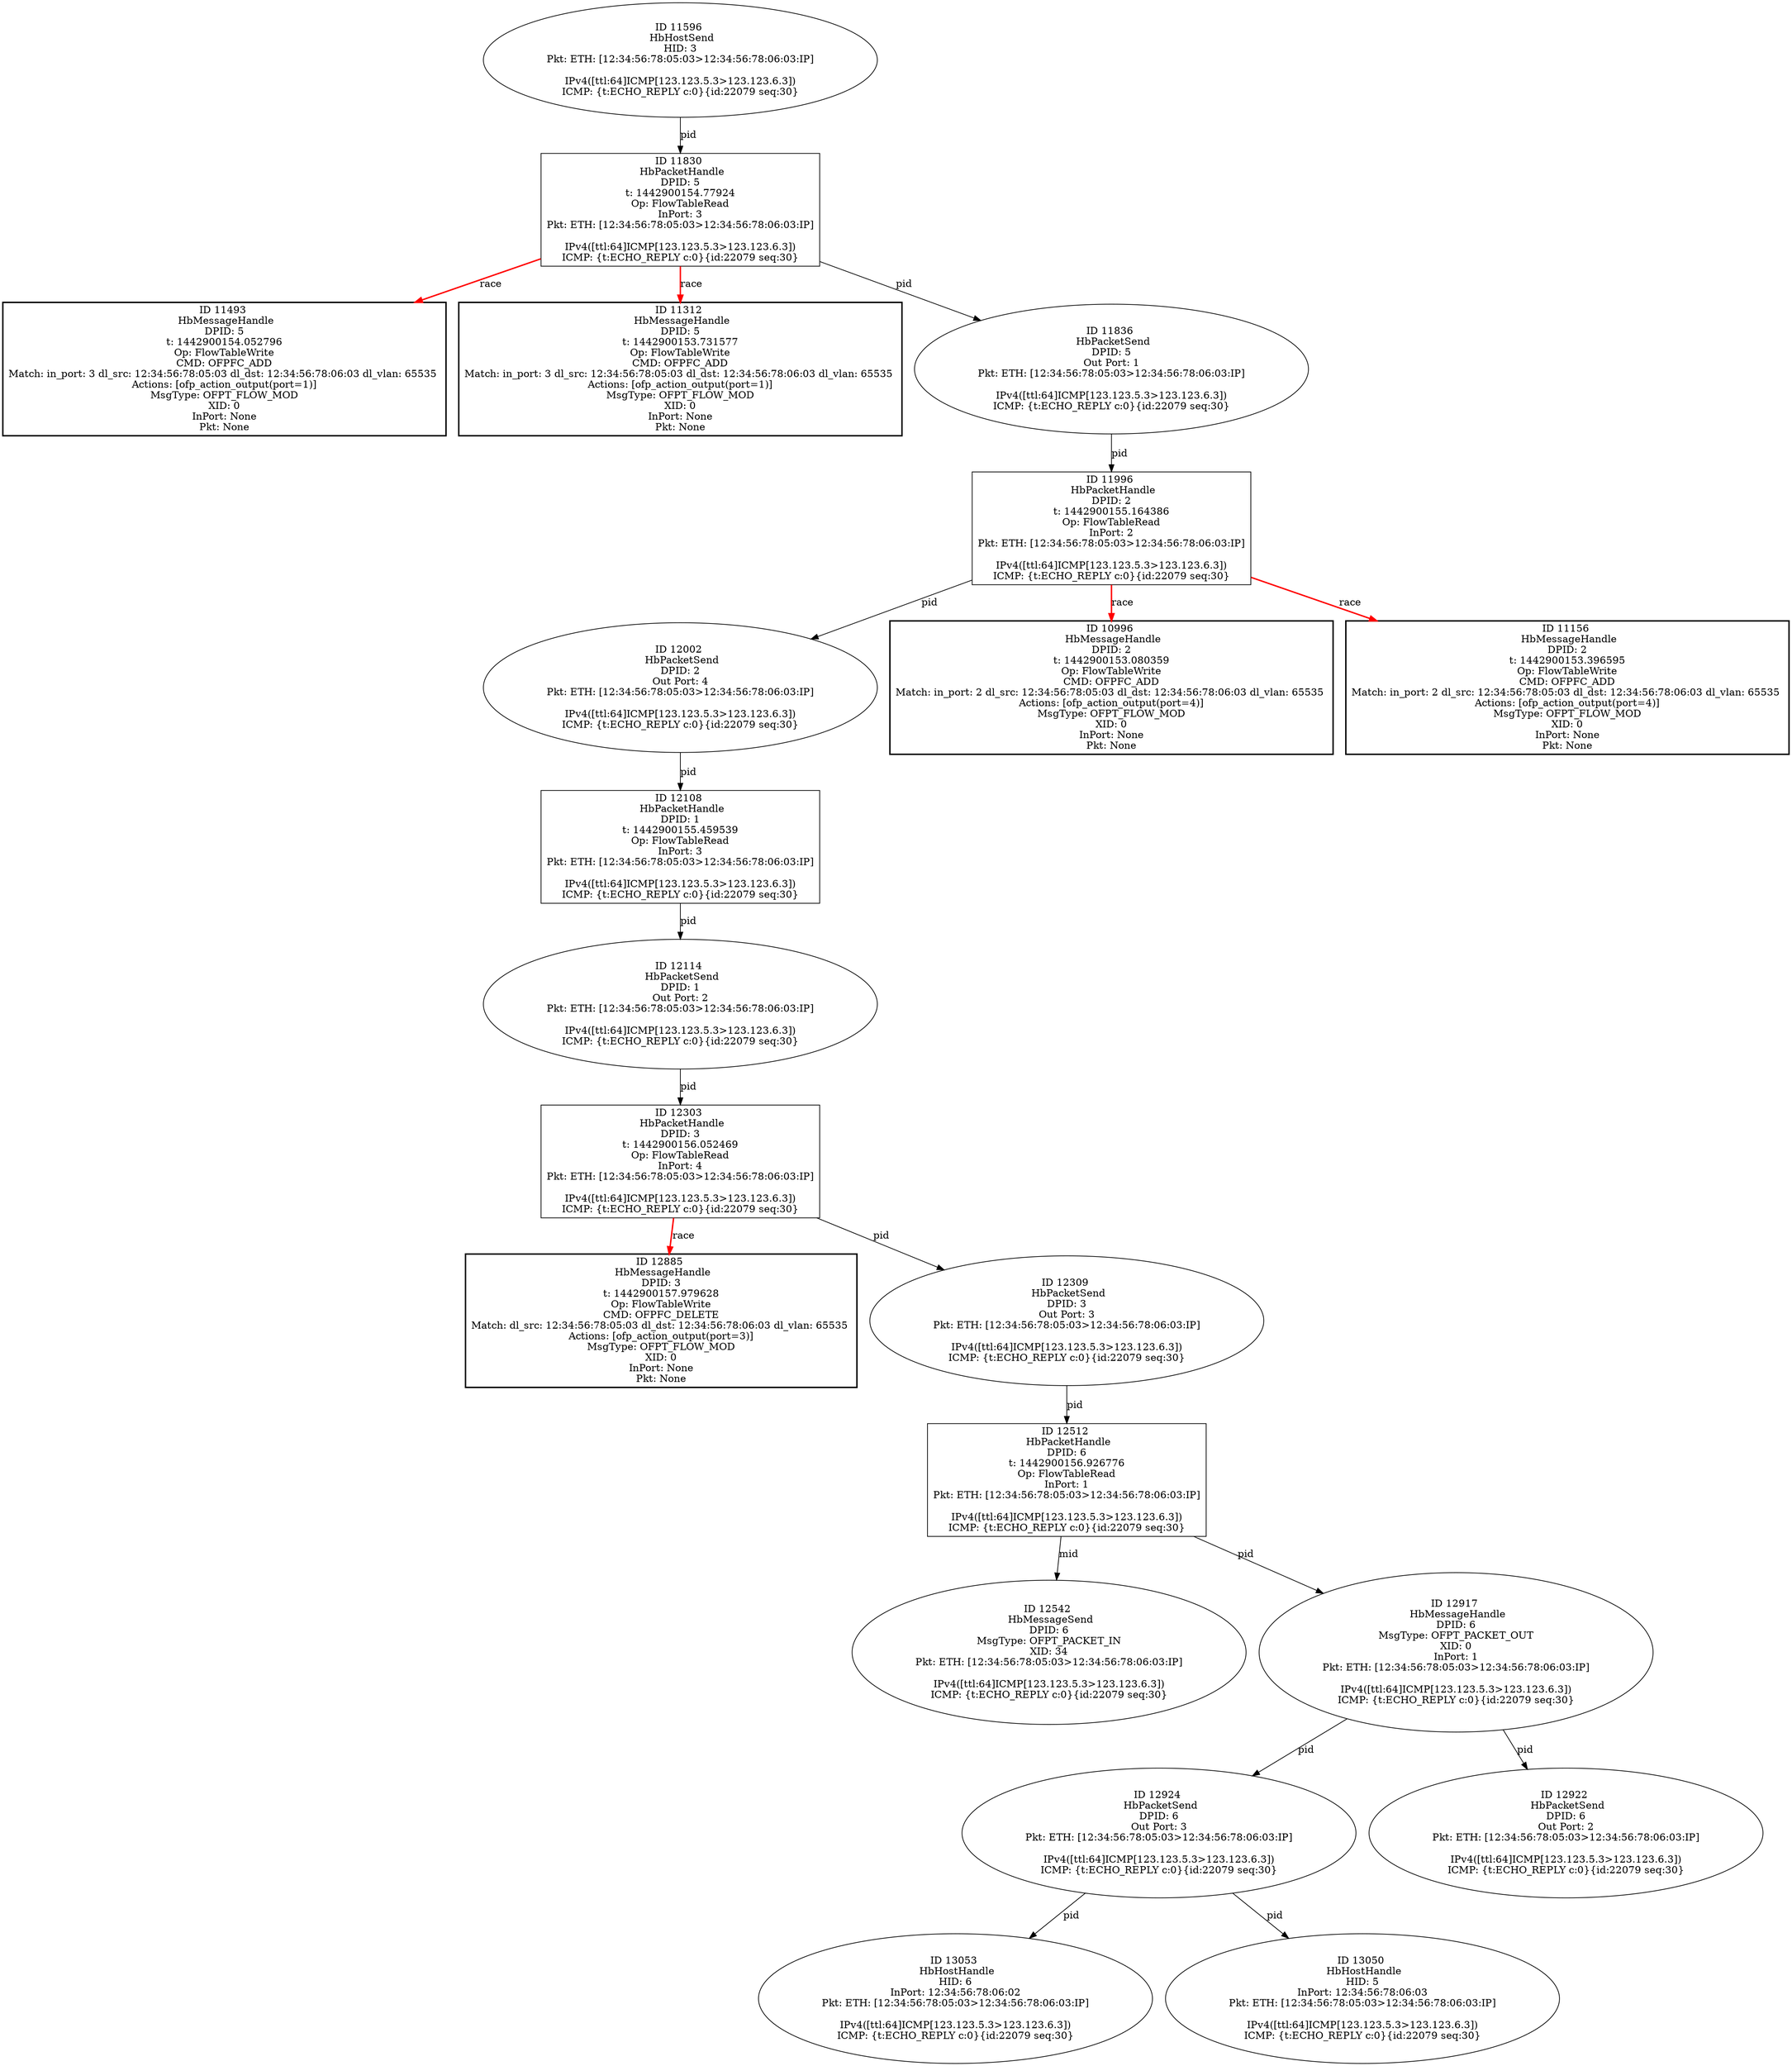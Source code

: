 strict digraph G {
12512 [shape=box, event=<hb_events.HbPacketHandle object at 0x10dd7b310>, label="ID 12512 
 HbPacketHandle
DPID: 6
t: 1442900156.926776
Op: FlowTableRead
InPort: 1
Pkt: ETH: [12:34:56:78:05:03>12:34:56:78:06:03:IP]

IPv4([ttl:64]ICMP[123.123.5.3>123.123.6.3])
ICMP: {t:ECHO_REPLY c:0}{id:22079 seq:30}"];
12924 [shape=oval, event=<hb_events.HbPacketSend object at 0x10dfe6cd0>, label="ID 12924 
 HbPacketSend
DPID: 6
Out Port: 3
Pkt: ETH: [12:34:56:78:05:03>12:34:56:78:06:03:IP]

IPv4([ttl:64]ICMP[123.123.5.3>123.123.6.3])
ICMP: {t:ECHO_REPLY c:0}{id:22079 seq:30}"];
12002 [shape=oval, event=<hb_events.HbPacketSend object at 0x10da4d490>, label="ID 12002 
 HbPacketSend
DPID: 2
Out Port: 4
Pkt: ETH: [12:34:56:78:05:03>12:34:56:78:06:03:IP]

IPv4([ttl:64]ICMP[123.123.5.3>123.123.6.3])
ICMP: {t:ECHO_REPLY c:0}{id:22079 seq:30}"];
13053 [shape=oval, event=<hb_events.HbHostHandle object at 0x10e03a510>, label="ID 13053 
 HbHostHandle
HID: 6
InPort: 12:34:56:78:06:02
Pkt: ETH: [12:34:56:78:05:03>12:34:56:78:06:03:IP]

IPv4([ttl:64]ICMP[123.123.5.3>123.123.6.3])
ICMP: {t:ECHO_REPLY c:0}{id:22079 seq:30}"];
11493 [shape=box, style=bold, event=<hb_events.HbMessageHandle object at 0x10d7fc690>, label="ID 11493 
 HbMessageHandle
DPID: 5
t: 1442900154.052796
Op: FlowTableWrite
CMD: OFPFC_ADD
Match: in_port: 3 dl_src: 12:34:56:78:05:03 dl_dst: 12:34:56:78:06:03 dl_vlan: 65535 
Actions: [ofp_action_output(port=1)]
MsgType: OFPT_FLOW_MOD
XID: 0
InPort: None
Pkt: None"];
11996 [shape=box, event=<hb_events.HbPacketHandle object at 0x10da74cd0>, label="ID 11996 
 HbPacketHandle
DPID: 2
t: 1442900155.164386
Op: FlowTableRead
InPort: 2
Pkt: ETH: [12:34:56:78:05:03>12:34:56:78:06:03:IP]

IPv4([ttl:64]ICMP[123.123.5.3>123.123.6.3])
ICMP: {t:ECHO_REPLY c:0}{id:22079 seq:30}"];
12108 [shape=box, event=<hb_events.HbPacketHandle object at 0x10db145d0>, label="ID 12108 
 HbPacketHandle
DPID: 1
t: 1442900155.459539
Op: FlowTableRead
InPort: 3
Pkt: ETH: [12:34:56:78:05:03>12:34:56:78:06:03:IP]

IPv4([ttl:64]ICMP[123.123.5.3>123.123.6.3])
ICMP: {t:ECHO_REPLY c:0}{id:22079 seq:30}"];
12885 [shape=box, style=bold, event=<hb_events.HbMessageHandle object at 0x10df7f0d0>, label="ID 12885 
 HbMessageHandle
DPID: 3
t: 1442900157.979628
Op: FlowTableWrite
CMD: OFPFC_DELETE
Match: dl_src: 12:34:56:78:05:03 dl_dst: 12:34:56:78:06:03 dl_vlan: 65535 
Actions: [ofp_action_output(port=3)]
MsgType: OFPT_FLOW_MOD
XID: 0
InPort: None
Pkt: None"];
12303 [shape=box, event=<hb_events.HbPacketHandle object at 0x10dc2de50>, label="ID 12303 
 HbPacketHandle
DPID: 3
t: 1442900156.052469
Op: FlowTableRead
InPort: 4
Pkt: ETH: [12:34:56:78:05:03>12:34:56:78:06:03:IP]

IPv4([ttl:64]ICMP[123.123.5.3>123.123.6.3])
ICMP: {t:ECHO_REPLY c:0}{id:22079 seq:30}"];
11312 [shape=box, style=bold, event=<hb_events.HbMessageHandle object at 0x10d726d50>, label="ID 11312 
 HbMessageHandle
DPID: 5
t: 1442900153.731577
Op: FlowTableWrite
CMD: OFPFC_ADD
Match: in_port: 3 dl_src: 12:34:56:78:05:03 dl_dst: 12:34:56:78:06:03 dl_vlan: 65535 
Actions: [ofp_action_output(port=1)]
MsgType: OFPT_FLOW_MOD
XID: 0
InPort: None
Pkt: None"];
12114 [shape=oval, event=<hb_events.HbPacketSend object at 0x10db1aad0>, label="ID 12114 
 HbPacketSend
DPID: 1
Out Port: 2
Pkt: ETH: [12:34:56:78:05:03>12:34:56:78:06:03:IP]

IPv4([ttl:64]ICMP[123.123.5.3>123.123.6.3])
ICMP: {t:ECHO_REPLY c:0}{id:22079 seq:30}"];
10996 [shape=box, style=bold, event=<hb_events.HbMessageHandle object at 0x10d562410>, label="ID 10996 
 HbMessageHandle
DPID: 2
t: 1442900153.080359
Op: FlowTableWrite
CMD: OFPFC_ADD
Match: in_port: 2 dl_src: 12:34:56:78:05:03 dl_dst: 12:34:56:78:06:03 dl_vlan: 65535 
Actions: [ofp_action_output(port=4)]
MsgType: OFPT_FLOW_MOD
XID: 0
InPort: None
Pkt: None"];
12309 [shape=oval, event=<hb_events.HbPacketSend object at 0x10dc19450>, label="ID 12309 
 HbPacketSend
DPID: 3
Out Port: 3
Pkt: ETH: [12:34:56:78:05:03>12:34:56:78:06:03:IP]

IPv4([ttl:64]ICMP[123.123.5.3>123.123.6.3])
ICMP: {t:ECHO_REPLY c:0}{id:22079 seq:30}"];
11830 [shape=box, event=<hb_events.HbPacketHandle object at 0x10d9a5810>, label="ID 11830 
 HbPacketHandle
DPID: 5
t: 1442900154.77924
Op: FlowTableRead
InPort: 3
Pkt: ETH: [12:34:56:78:05:03>12:34:56:78:06:03:IP]

IPv4([ttl:64]ICMP[123.123.5.3>123.123.6.3])
ICMP: {t:ECHO_REPLY c:0}{id:22079 seq:30}"];
11596 [shape=oval, event=<hb_events.HbHostSend object at 0x10d85c690>, label="ID 11596 
 HbHostSend
HID: 3
Pkt: ETH: [12:34:56:78:05:03>12:34:56:78:06:03:IP]

IPv4([ttl:64]ICMP[123.123.5.3>123.123.6.3])
ICMP: {t:ECHO_REPLY c:0}{id:22079 seq:30}"];
11156 [shape=box, style=bold, event=<hb_events.HbMessageHandle object at 0x10d6574d0>, label="ID 11156 
 HbMessageHandle
DPID: 2
t: 1442900153.396595
Op: FlowTableWrite
CMD: OFPFC_ADD
Match: in_port: 2 dl_src: 12:34:56:78:05:03 dl_dst: 12:34:56:78:06:03 dl_vlan: 65535 
Actions: [ofp_action_output(port=4)]
MsgType: OFPT_FLOW_MOD
XID: 0
InPort: None
Pkt: None"];
13050 [shape=oval, event=<hb_events.HbHostHandle object at 0x10e020390>, label="ID 13050 
 HbHostHandle
HID: 5
InPort: 12:34:56:78:06:03
Pkt: ETH: [12:34:56:78:05:03>12:34:56:78:06:03:IP]

IPv4([ttl:64]ICMP[123.123.5.3>123.123.6.3])
ICMP: {t:ECHO_REPLY c:0}{id:22079 seq:30}"];
11836 [shape=oval, event=<hb_events.HbPacketSend object at 0x10d9a5bd0>, label="ID 11836 
 HbPacketSend
DPID: 5
Out Port: 1
Pkt: ETH: [12:34:56:78:05:03>12:34:56:78:06:03:IP]

IPv4([ttl:64]ICMP[123.123.5.3>123.123.6.3])
ICMP: {t:ECHO_REPLY c:0}{id:22079 seq:30}"];
12922 [shape=oval, event=<hb_events.HbPacketSend object at 0x10df74710>, label="ID 12922 
 HbPacketSend
DPID: 6
Out Port: 2
Pkt: ETH: [12:34:56:78:05:03>12:34:56:78:06:03:IP]

IPv4([ttl:64]ICMP[123.123.5.3>123.123.6.3])
ICMP: {t:ECHO_REPLY c:0}{id:22079 seq:30}"];
12542 [shape=oval, event=<hb_events.HbMessageSend object at 0x10dd7b8d0>, label="ID 12542 
 HbMessageSend
DPID: 6
MsgType: OFPT_PACKET_IN
XID: 34
Pkt: ETH: [12:34:56:78:05:03>12:34:56:78:06:03:IP]

IPv4([ttl:64]ICMP[123.123.5.3>123.123.6.3])
ICMP: {t:ECHO_REPLY c:0}{id:22079 seq:30}"];
12917 [shape=oval, event=<hb_events.HbMessageHandle object at 0x10df743d0>, label="ID 12917 
 HbMessageHandle
DPID: 6
MsgType: OFPT_PACKET_OUT
XID: 0
InPort: 1
Pkt: ETH: [12:34:56:78:05:03>12:34:56:78:06:03:IP]

IPv4([ttl:64]ICMP[123.123.5.3>123.123.6.3])
ICMP: {t:ECHO_REPLY c:0}{id:22079 seq:30}"];
12512 -> 12917  [rel=pid, label=pid];
12512 -> 12542  [rel=mid, label=mid];
12002 -> 12108  [rel=pid, label=pid];
12924 -> 13050  [rel=pid, label=pid];
12924 -> 13053  [rel=pid, label=pid];
12108 -> 12114  [rel=pid, label=pid];
12303 -> 12309  [rel=pid, label=pid];
12303 -> 12885  [harmful=True, color=red, style=bold, rel=race, label=race];
12114 -> 12303  [rel=pid, label=pid];
12309 -> 12512  [rel=pid, label=pid];
11830 -> 11312  [harmful=True, color=red, style=bold, rel=race, label=race];
11830 -> 11836  [rel=pid, label=pid];
11830 -> 11493  [harmful=True, color=red, style=bold, rel=race, label=race];
11596 -> 11830  [rel=pid, label=pid];
12917 -> 12922  [rel=pid, label=pid];
12917 -> 12924  [rel=pid, label=pid];
11996 -> 11156  [harmful=True, color=red, style=bold, rel=race, label=race];
11996 -> 12002  [rel=pid, label=pid];
11996 -> 10996  [harmful=True, color=red, style=bold, rel=race, label=race];
11836 -> 11996  [rel=pid, label=pid];
}
